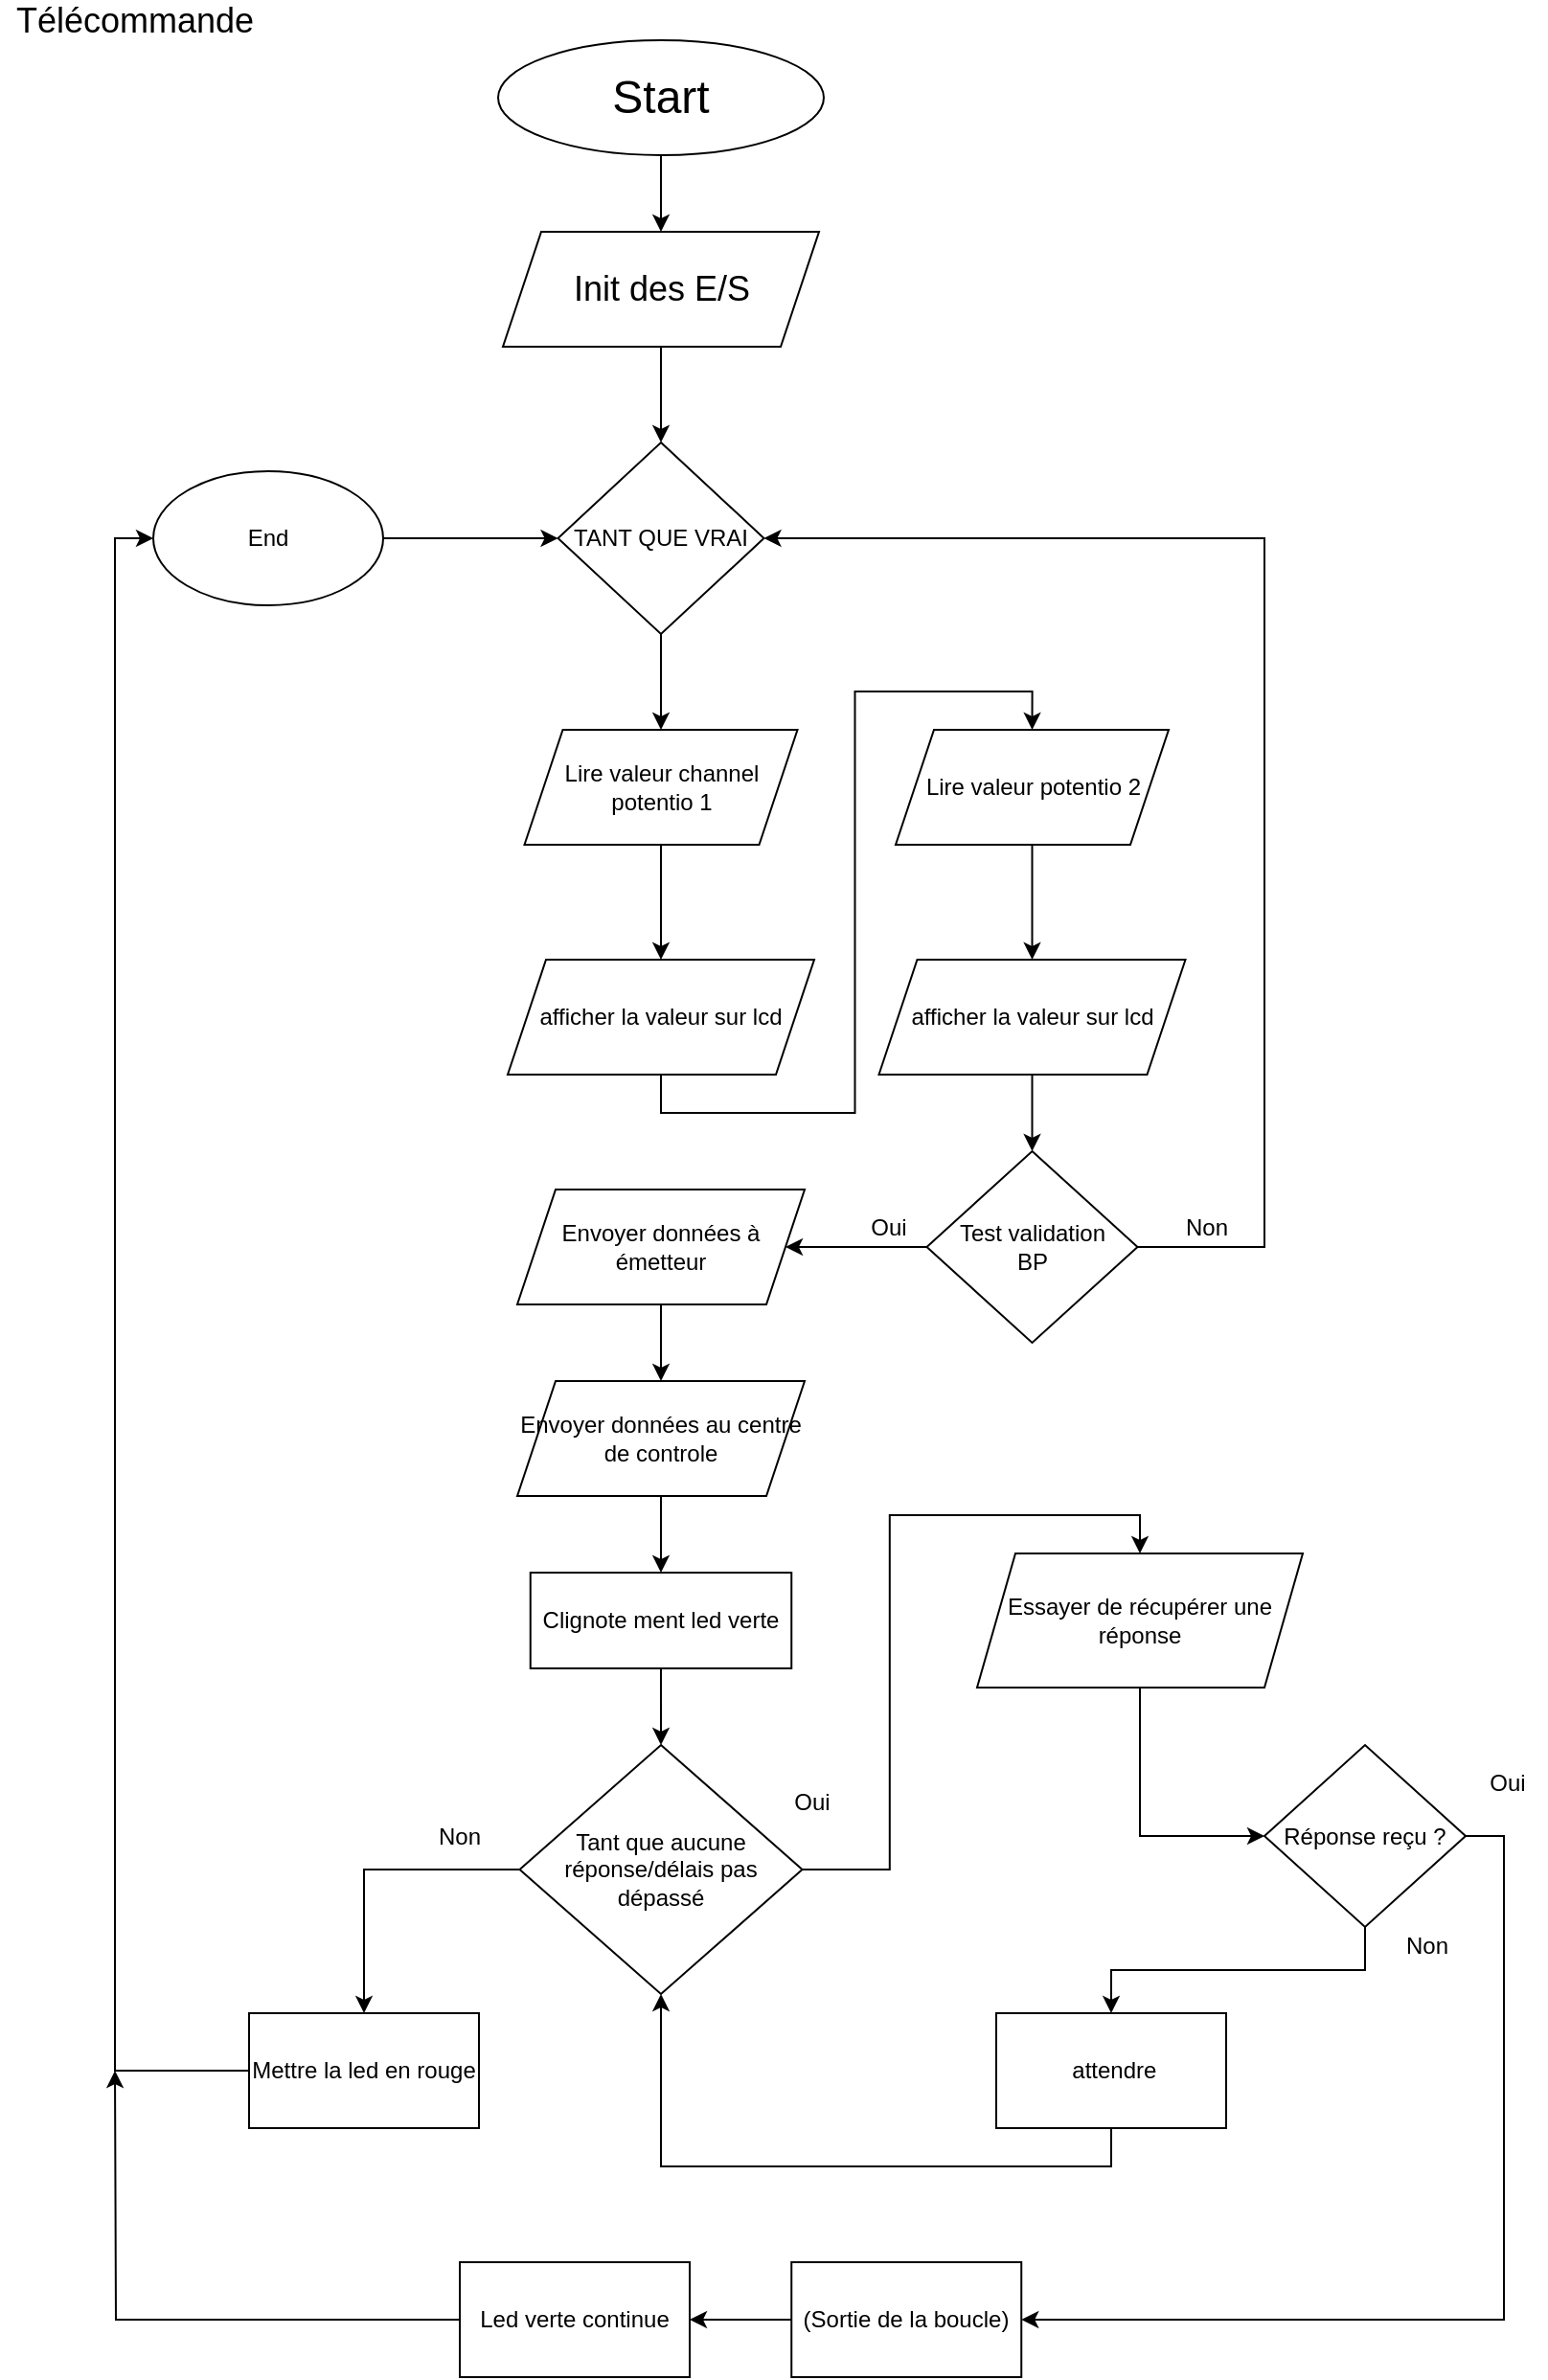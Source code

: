 <mxfile version="14.5.3" type="device" pages="2"><diagram id="C5RBs43oDa-KdzZeNtuy" name="télécomande"><mxGraphModel dx="985" dy="618" grid="1" gridSize="10" guides="1" tooltips="1" connect="1" arrows="1" fold="1" page="1" pageScale="1" pageWidth="827" pageHeight="1169" math="0" shadow="0"><root><mxCell id="WIyWlLk6GJQsqaUBKTNV-0"/><mxCell id="WIyWlLk6GJQsqaUBKTNV-1" parent="WIyWlLk6GJQsqaUBKTNV-0"/><mxCell id="4IV3vbWkHU9ZhSGZL4YV-0" style="edgeStyle=orthogonalEdgeStyle;rounded=0;orthogonalLoop=1;jettySize=auto;html=1;exitX=0.5;exitY=0;exitDx=0;exitDy=0;" edge="1" parent="WIyWlLk6GJQsqaUBKTNV-1"><mxGeometry relative="1" as="geometry"><mxPoint x="220" y="170" as="targetPoint"/><mxPoint x="220" y="170" as="sourcePoint"/></mxGeometry></mxCell><mxCell id="4IV3vbWkHU9ZhSGZL4YV-2" value="&lt;font style=&quot;font-size: 24px&quot;&gt;Start&lt;/font&gt;" style="ellipse;whiteSpace=wrap;html=1;" vertex="1" parent="WIyWlLk6GJQsqaUBKTNV-1"><mxGeometry x="280" y="30" width="170" height="60" as="geometry"/></mxCell><mxCell id="4IV3vbWkHU9ZhSGZL4YV-3" value="&lt;font style=&quot;font-size: 18px&quot;&gt;Télécommande&lt;/font&gt;" style="text;html=1;align=center;verticalAlign=middle;resizable=0;points=[];autosize=1;" vertex="1" parent="WIyWlLk6GJQsqaUBKTNV-1"><mxGeometry x="20" y="10" width="140" height="20" as="geometry"/></mxCell><mxCell id="4IV3vbWkHU9ZhSGZL4YV-4" value="" style="endArrow=classic;html=1;exitX=0.5;exitY=1;exitDx=0;exitDy=0;entryX=0.5;entryY=0;entryDx=0;entryDy=0;" edge="1" parent="WIyWlLk6GJQsqaUBKTNV-1" source="4IV3vbWkHU9ZhSGZL4YV-2" target="4IV3vbWkHU9ZhSGZL4YV-5"><mxGeometry width="50" height="50" relative="1" as="geometry"><mxPoint x="440" y="370" as="sourcePoint"/><mxPoint x="365" y="140" as="targetPoint"/></mxGeometry></mxCell><mxCell id="4IV3vbWkHU9ZhSGZL4YV-6" style="edgeStyle=orthogonalEdgeStyle;rounded=0;orthogonalLoop=1;jettySize=auto;html=1;exitX=0.5;exitY=1;exitDx=0;exitDy=0;entryX=0.5;entryY=0;entryDx=0;entryDy=0;" edge="1" parent="WIyWlLk6GJQsqaUBKTNV-1" source="4IV3vbWkHU9ZhSGZL4YV-5" target="4IV3vbWkHU9ZhSGZL4YV-7"><mxGeometry relative="1" as="geometry"><mxPoint x="363" y="280" as="targetPoint"/></mxGeometry></mxCell><mxCell id="4IV3vbWkHU9ZhSGZL4YV-5" value="&lt;font style=&quot;font-size: 18px&quot;&gt;Init des E/S&lt;/font&gt;" style="shape=parallelogram;perimeter=parallelogramPerimeter;whiteSpace=wrap;html=1;fixedSize=1;" vertex="1" parent="WIyWlLk6GJQsqaUBKTNV-1"><mxGeometry x="282.5" y="130" width="165" height="60" as="geometry"/></mxCell><mxCell id="4IV3vbWkHU9ZhSGZL4YV-11" style="edgeStyle=orthogonalEdgeStyle;rounded=0;orthogonalLoop=1;jettySize=auto;html=1;exitX=0.5;exitY=1;exitDx=0;exitDy=0;entryX=0.5;entryY=0;entryDx=0;entryDy=0;" edge="1" parent="WIyWlLk6GJQsqaUBKTNV-1" source="4IV3vbWkHU9ZhSGZL4YV-7" target="4IV3vbWkHU9ZhSGZL4YV-10"><mxGeometry relative="1" as="geometry"/></mxCell><mxCell id="4IV3vbWkHU9ZhSGZL4YV-7" value="TANT QUE VRAI" style="rhombus;whiteSpace=wrap;html=1;" vertex="1" parent="WIyWlLk6GJQsqaUBKTNV-1"><mxGeometry x="311.25" y="240" width="107.5" height="100" as="geometry"/></mxCell><mxCell id="4IV3vbWkHU9ZhSGZL4YV-10" value="Lire valeur channel potentio 1" style="shape=parallelogram;perimeter=parallelogramPerimeter;whiteSpace=wrap;html=1;fixedSize=1;" vertex="1" parent="WIyWlLk6GJQsqaUBKTNV-1"><mxGeometry x="293.75" y="390" width="142.5" height="60" as="geometry"/></mxCell><mxCell id="4IV3vbWkHU9ZhSGZL4YV-13" value="afficher la valeur sur lcd" style="shape=parallelogram;perimeter=parallelogramPerimeter;whiteSpace=wrap;html=1;fixedSize=1;" vertex="1" parent="WIyWlLk6GJQsqaUBKTNV-1"><mxGeometry x="285" y="510" width="160" height="60" as="geometry"/></mxCell><mxCell id="4IV3vbWkHU9ZhSGZL4YV-14" value="" style="endArrow=classic;html=1;exitX=0.5;exitY=1;exitDx=0;exitDy=0;entryX=0.5;entryY=0;entryDx=0;entryDy=0;" edge="1" parent="WIyWlLk6GJQsqaUBKTNV-1" source="4IV3vbWkHU9ZhSGZL4YV-10" target="4IV3vbWkHU9ZhSGZL4YV-13"><mxGeometry width="50" height="50" relative="1" as="geometry"><mxPoint x="440" y="370" as="sourcePoint"/><mxPoint x="490" y="320" as="targetPoint"/></mxGeometry></mxCell><mxCell id="4IV3vbWkHU9ZhSGZL4YV-15" style="edgeStyle=orthogonalEdgeStyle;rounded=0;orthogonalLoop=1;jettySize=auto;html=1;exitX=0.5;exitY=1;exitDx=0;exitDy=0;entryX=0.5;entryY=0;entryDx=0;entryDy=0;" edge="1" parent="WIyWlLk6GJQsqaUBKTNV-1" target="4IV3vbWkHU9ZhSGZL4YV-16" source="4IV3vbWkHU9ZhSGZL4YV-13"><mxGeometry relative="1" as="geometry"><mxPoint x="375" y="350" as="sourcePoint"/></mxGeometry></mxCell><mxCell id="4IV3vbWkHU9ZhSGZL4YV-16" value="Lire valeur potentio 2" style="shape=parallelogram;perimeter=parallelogramPerimeter;whiteSpace=wrap;html=1;fixedSize=1;" vertex="1" parent="WIyWlLk6GJQsqaUBKTNV-1"><mxGeometry x="487.5" y="390" width="142.5" height="60" as="geometry"/></mxCell><mxCell id="4IV3vbWkHU9ZhSGZL4YV-17" value="afficher la valeur sur lcd" style="shape=parallelogram;perimeter=parallelogramPerimeter;whiteSpace=wrap;html=1;fixedSize=1;" vertex="1" parent="WIyWlLk6GJQsqaUBKTNV-1"><mxGeometry x="478.75" y="510" width="160" height="60" as="geometry"/></mxCell><mxCell id="4IV3vbWkHU9ZhSGZL4YV-18" value="" style="endArrow=classic;html=1;exitX=0.5;exitY=1;exitDx=0;exitDy=0;entryX=0.5;entryY=0;entryDx=0;entryDy=0;" edge="1" parent="WIyWlLk6GJQsqaUBKTNV-1" source="4IV3vbWkHU9ZhSGZL4YV-16" target="4IV3vbWkHU9ZhSGZL4YV-17"><mxGeometry width="50" height="50" relative="1" as="geometry"><mxPoint x="450" y="380" as="sourcePoint"/><mxPoint x="500" y="330" as="targetPoint"/></mxGeometry></mxCell><mxCell id="4IV3vbWkHU9ZhSGZL4YV-21" style="edgeStyle=orthogonalEdgeStyle;rounded=0;orthogonalLoop=1;jettySize=auto;html=1;exitX=1;exitY=0.5;exitDx=0;exitDy=0;entryX=1;entryY=0.5;entryDx=0;entryDy=0;" edge="1" parent="WIyWlLk6GJQsqaUBKTNV-1" source="4IV3vbWkHU9ZhSGZL4YV-19" target="4IV3vbWkHU9ZhSGZL4YV-7"><mxGeometry relative="1" as="geometry"><Array as="points"><mxPoint x="680" y="660"/><mxPoint x="680" y="290"/></Array></mxGeometry></mxCell><mxCell id="4IV3vbWkHU9ZhSGZL4YV-24" style="edgeStyle=orthogonalEdgeStyle;rounded=0;orthogonalLoop=1;jettySize=auto;html=1;exitX=0;exitY=0.5;exitDx=0;exitDy=0;entryX=1;entryY=0.5;entryDx=0;entryDy=0;" edge="1" parent="WIyWlLk6GJQsqaUBKTNV-1" source="4IV3vbWkHU9ZhSGZL4YV-19" target="4IV3vbWkHU9ZhSGZL4YV-23"><mxGeometry relative="1" as="geometry"/></mxCell><mxCell id="4IV3vbWkHU9ZhSGZL4YV-19" value="&lt;div&gt;Test validation &lt;br&gt;&lt;/div&gt;&lt;div&gt;BP&lt;/div&gt;" style="rhombus;whiteSpace=wrap;html=1;" vertex="1" parent="WIyWlLk6GJQsqaUBKTNV-1"><mxGeometry x="503.75" y="610" width="110" height="100" as="geometry"/></mxCell><mxCell id="4IV3vbWkHU9ZhSGZL4YV-20" value="" style="endArrow=classic;html=1;exitX=0.5;exitY=1;exitDx=0;exitDy=0;entryX=0.5;entryY=0;entryDx=0;entryDy=0;" edge="1" parent="WIyWlLk6GJQsqaUBKTNV-1" source="4IV3vbWkHU9ZhSGZL4YV-17" target="4IV3vbWkHU9ZhSGZL4YV-19"><mxGeometry width="50" height="50" relative="1" as="geometry"><mxPoint x="440" y="580" as="sourcePoint"/><mxPoint x="490" y="530" as="targetPoint"/></mxGeometry></mxCell><mxCell id="4IV3vbWkHU9ZhSGZL4YV-22" value="Non" style="text;html=1;strokeColor=none;fillColor=none;align=center;verticalAlign=middle;whiteSpace=wrap;rounded=0;" vertex="1" parent="WIyWlLk6GJQsqaUBKTNV-1"><mxGeometry x="630" y="640" width="40" height="20" as="geometry"/></mxCell><mxCell id="4IV3vbWkHU9ZhSGZL4YV-32" style="edgeStyle=orthogonalEdgeStyle;rounded=0;orthogonalLoop=1;jettySize=auto;html=1;exitX=0.5;exitY=1;exitDx=0;exitDy=0;entryX=0.5;entryY=0;entryDx=0;entryDy=0;" edge="1" parent="WIyWlLk6GJQsqaUBKTNV-1" source="4IV3vbWkHU9ZhSGZL4YV-23" target="4IV3vbWkHU9ZhSGZL4YV-26"><mxGeometry relative="1" as="geometry"/></mxCell><mxCell id="4IV3vbWkHU9ZhSGZL4YV-23" value="&lt;div&gt;Envoyer données à&lt;/div&gt;&lt;div&gt;émetteur &lt;br&gt;&lt;/div&gt;" style="shape=parallelogram;perimeter=parallelogramPerimeter;whiteSpace=wrap;html=1;fixedSize=1;" vertex="1" parent="WIyWlLk6GJQsqaUBKTNV-1"><mxGeometry x="290" y="630" width="150" height="60" as="geometry"/></mxCell><mxCell id="4IV3vbWkHU9ZhSGZL4YV-25" value="Oui" style="text;html=1;strokeColor=none;fillColor=none;align=center;verticalAlign=middle;whiteSpace=wrap;rounded=0;" vertex="1" parent="WIyWlLk6GJQsqaUBKTNV-1"><mxGeometry x="463.75" y="640" width="40" height="20" as="geometry"/></mxCell><mxCell id="4IV3vbWkHU9ZhSGZL4YV-33" style="edgeStyle=orthogonalEdgeStyle;rounded=0;orthogonalLoop=1;jettySize=auto;html=1;exitX=0.5;exitY=1;exitDx=0;exitDy=0;entryX=0.5;entryY=0;entryDx=0;entryDy=0;" edge="1" parent="WIyWlLk6GJQsqaUBKTNV-1" source="4IV3vbWkHU9ZhSGZL4YV-26" target="4IV3vbWkHU9ZhSGZL4YV-29"><mxGeometry relative="1" as="geometry"/></mxCell><mxCell id="4IV3vbWkHU9ZhSGZL4YV-26" value="Envoyer données au centre de controle" style="shape=parallelogram;perimeter=parallelogramPerimeter;whiteSpace=wrap;html=1;fixedSize=1;" vertex="1" parent="WIyWlLk6GJQsqaUBKTNV-1"><mxGeometry x="290" y="730" width="150" height="60" as="geometry"/></mxCell><mxCell id="4IV3vbWkHU9ZhSGZL4YV-47" style="edgeStyle=orthogonalEdgeStyle;rounded=0;orthogonalLoop=1;jettySize=auto;html=1;exitX=1;exitY=0.5;exitDx=0;exitDy=0;entryX=0.5;entryY=0;entryDx=0;entryDy=0;" edge="1" parent="WIyWlLk6GJQsqaUBKTNV-1" source="4IV3vbWkHU9ZhSGZL4YV-28" target="4IV3vbWkHU9ZhSGZL4YV-44"><mxGeometry relative="1" as="geometry"/></mxCell><mxCell id="4IV3vbWkHU9ZhSGZL4YV-60" style="edgeStyle=orthogonalEdgeStyle;rounded=0;orthogonalLoop=1;jettySize=auto;html=1;exitX=0;exitY=0.5;exitDx=0;exitDy=0;entryX=0.5;entryY=0;entryDx=0;entryDy=0;" edge="1" parent="WIyWlLk6GJQsqaUBKTNV-1" source="4IV3vbWkHU9ZhSGZL4YV-28" target="4IV3vbWkHU9ZhSGZL4YV-59"><mxGeometry relative="1" as="geometry"/></mxCell><mxCell id="4IV3vbWkHU9ZhSGZL4YV-28" value="Tant que aucune réponse/délais pas dépassé" style="rhombus;whiteSpace=wrap;html=1;" vertex="1" parent="WIyWlLk6GJQsqaUBKTNV-1"><mxGeometry x="291.25" y="920" width="147.51" height="130" as="geometry"/></mxCell><mxCell id="4IV3vbWkHU9ZhSGZL4YV-34" style="edgeStyle=orthogonalEdgeStyle;rounded=0;orthogonalLoop=1;jettySize=auto;html=1;exitX=0.5;exitY=1;exitDx=0;exitDy=0;entryX=0.5;entryY=0;entryDx=0;entryDy=0;" edge="1" parent="WIyWlLk6GJQsqaUBKTNV-1" source="4IV3vbWkHU9ZhSGZL4YV-29" target="4IV3vbWkHU9ZhSGZL4YV-28"><mxGeometry relative="1" as="geometry"/></mxCell><mxCell id="4IV3vbWkHU9ZhSGZL4YV-29" value="Clignote ment led verte" style="rounded=0;whiteSpace=wrap;html=1;" vertex="1" parent="WIyWlLk6GJQsqaUBKTNV-1"><mxGeometry x="296.87" y="830" width="136.25" height="50" as="geometry"/></mxCell><mxCell id="4IV3vbWkHU9ZhSGZL4YV-50" style="edgeStyle=orthogonalEdgeStyle;rounded=0;orthogonalLoop=1;jettySize=auto;html=1;exitX=0.5;exitY=1;exitDx=0;exitDy=0;entryX=0.5;entryY=1;entryDx=0;entryDy=0;" edge="1" parent="WIyWlLk6GJQsqaUBKTNV-1" source="4IV3vbWkHU9ZhSGZL4YV-38" target="4IV3vbWkHU9ZhSGZL4YV-28"><mxGeometry relative="1" as="geometry"/></mxCell><mxCell id="4IV3vbWkHU9ZhSGZL4YV-38" value="&amp;nbsp;attendre " style="rounded=0;whiteSpace=wrap;html=1;" vertex="1" parent="WIyWlLk6GJQsqaUBKTNV-1"><mxGeometry x="540" y="1060" width="120" height="60" as="geometry"/></mxCell><mxCell id="4IV3vbWkHU9ZhSGZL4YV-42" value="Oui" style="text;html=1;strokeColor=none;fillColor=none;align=center;verticalAlign=middle;whiteSpace=wrap;rounded=0;" vertex="1" parent="WIyWlLk6GJQsqaUBKTNV-1"><mxGeometry x="787" y="930" width="40" height="20" as="geometry"/></mxCell><mxCell id="4IV3vbWkHU9ZhSGZL4YV-48" style="edgeStyle=orthogonalEdgeStyle;rounded=0;orthogonalLoop=1;jettySize=auto;html=1;exitX=0.5;exitY=1;exitDx=0;exitDy=0;entryX=0.5;entryY=1;entryDx=0;entryDy=0;" edge="1" parent="WIyWlLk6GJQsqaUBKTNV-1" source="4IV3vbWkHU9ZhSGZL4YV-44" target="4IV3vbWkHU9ZhSGZL4YV-45"><mxGeometry relative="1" as="geometry"/></mxCell><mxCell id="4IV3vbWkHU9ZhSGZL4YV-44" value="Essayer de récupérer une réponse" style="shape=parallelogram;perimeter=parallelogramPerimeter;whiteSpace=wrap;html=1;fixedSize=1;" vertex="1" parent="WIyWlLk6GJQsqaUBKTNV-1"><mxGeometry x="530" y="820" width="170" height="70" as="geometry"/></mxCell><mxCell id="4IV3vbWkHU9ZhSGZL4YV-49" style="edgeStyle=orthogonalEdgeStyle;rounded=0;orthogonalLoop=1;jettySize=auto;html=1;exitX=1;exitY=0.5;exitDx=0;exitDy=0;entryX=0.5;entryY=0;entryDx=0;entryDy=0;" edge="1" parent="WIyWlLk6GJQsqaUBKTNV-1" source="4IV3vbWkHU9ZhSGZL4YV-45" target="4IV3vbWkHU9ZhSGZL4YV-38"><mxGeometry relative="1" as="geometry"/></mxCell><mxCell id="4IV3vbWkHU9ZhSGZL4YV-57" style="edgeStyle=orthogonalEdgeStyle;rounded=0;orthogonalLoop=1;jettySize=auto;html=1;exitX=0.5;exitY=0;exitDx=0;exitDy=0;entryX=1;entryY=0.5;entryDx=0;entryDy=0;" edge="1" parent="WIyWlLk6GJQsqaUBKTNV-1" source="4IV3vbWkHU9ZhSGZL4YV-45" target="4IV3vbWkHU9ZhSGZL4YV-53"><mxGeometry relative="1" as="geometry"/></mxCell><mxCell id="4IV3vbWkHU9ZhSGZL4YV-45" value="&lt;div&gt;Réponse reçu ?&lt;/div&gt;" style="rhombus;whiteSpace=wrap;html=1;direction=south;" vertex="1" parent="WIyWlLk6GJQsqaUBKTNV-1"><mxGeometry x="680" y="920" width="105" height="95" as="geometry"/></mxCell><mxCell id="4IV3vbWkHU9ZhSGZL4YV-51" value="Non" style="text;html=1;strokeColor=none;fillColor=none;align=center;verticalAlign=middle;whiteSpace=wrap;rounded=0;" vertex="1" parent="WIyWlLk6GJQsqaUBKTNV-1"><mxGeometry x="745" y="1015" width="40" height="20" as="geometry"/></mxCell><mxCell id="4IV3vbWkHU9ZhSGZL4YV-66" style="edgeStyle=orthogonalEdgeStyle;rounded=0;orthogonalLoop=1;jettySize=auto;html=1;exitX=0;exitY=0.5;exitDx=0;exitDy=0;entryX=1;entryY=0.5;entryDx=0;entryDy=0;" edge="1" parent="WIyWlLk6GJQsqaUBKTNV-1" source="4IV3vbWkHU9ZhSGZL4YV-53" target="4IV3vbWkHU9ZhSGZL4YV-65"><mxGeometry relative="1" as="geometry"/></mxCell><mxCell id="4IV3vbWkHU9ZhSGZL4YV-53" value="(Sortie de la boucle)" style="rounded=0;whiteSpace=wrap;html=1;" vertex="1" parent="WIyWlLk6GJQsqaUBKTNV-1"><mxGeometry x="433.12" y="1190" width="120" height="60" as="geometry"/></mxCell><mxCell id="4IV3vbWkHU9ZhSGZL4YV-54" value="Oui" style="text;html=1;strokeColor=none;fillColor=none;align=center;verticalAlign=middle;whiteSpace=wrap;rounded=0;" vertex="1" parent="WIyWlLk6GJQsqaUBKTNV-1"><mxGeometry x="424" y="940" width="40" height="20" as="geometry"/></mxCell><mxCell id="4IV3vbWkHU9ZhSGZL4YV-55" value="Non" style="text;html=1;strokeColor=none;fillColor=none;align=center;verticalAlign=middle;whiteSpace=wrap;rounded=0;" vertex="1" parent="WIyWlLk6GJQsqaUBKTNV-1"><mxGeometry x="240" y="957.5" width="40" height="20" as="geometry"/></mxCell><mxCell id="4IV3vbWkHU9ZhSGZL4YV-69" style="edgeStyle=orthogonalEdgeStyle;rounded=0;orthogonalLoop=1;jettySize=auto;html=1;exitX=0;exitY=0.5;exitDx=0;exitDy=0;entryX=0;entryY=0.5;entryDx=0;entryDy=0;" edge="1" parent="WIyWlLk6GJQsqaUBKTNV-1" source="4IV3vbWkHU9ZhSGZL4YV-59" target="4IV3vbWkHU9ZhSGZL4YV-68"><mxGeometry relative="1" as="geometry"/></mxCell><mxCell id="4IV3vbWkHU9ZhSGZL4YV-59" value="&lt;div&gt;Mettre la led en rouge&lt;br&gt;&lt;/div&gt;" style="rounded=0;whiteSpace=wrap;html=1;" vertex="1" parent="WIyWlLk6GJQsqaUBKTNV-1"><mxGeometry x="150" y="1060" width="120" height="60" as="geometry"/></mxCell><mxCell id="4IV3vbWkHU9ZhSGZL4YV-67" style="edgeStyle=orthogonalEdgeStyle;rounded=0;orthogonalLoop=1;jettySize=auto;html=1;" edge="1" parent="WIyWlLk6GJQsqaUBKTNV-1" source="4IV3vbWkHU9ZhSGZL4YV-65"><mxGeometry relative="1" as="geometry"><mxPoint x="80" y="1090" as="targetPoint"/></mxGeometry></mxCell><mxCell id="4IV3vbWkHU9ZhSGZL4YV-65" value="Led verte continue" style="rounded=0;whiteSpace=wrap;html=1;" vertex="1" parent="WIyWlLk6GJQsqaUBKTNV-1"><mxGeometry x="260" y="1190" width="120" height="60" as="geometry"/></mxCell><mxCell id="4IV3vbWkHU9ZhSGZL4YV-70" style="edgeStyle=orthogonalEdgeStyle;rounded=0;orthogonalLoop=1;jettySize=auto;html=1;exitX=1;exitY=0.5;exitDx=0;exitDy=0;entryX=0;entryY=0.5;entryDx=0;entryDy=0;" edge="1" parent="WIyWlLk6GJQsqaUBKTNV-1" source="4IV3vbWkHU9ZhSGZL4YV-68" target="4IV3vbWkHU9ZhSGZL4YV-7"><mxGeometry relative="1" as="geometry"/></mxCell><mxCell id="4IV3vbWkHU9ZhSGZL4YV-68" value="End" style="ellipse;whiteSpace=wrap;html=1;" vertex="1" parent="WIyWlLk6GJQsqaUBKTNV-1"><mxGeometry x="100" y="255" width="120" height="70" as="geometry"/></mxCell></root></mxGraphModel></diagram><diagram id="KVnymbMZ1GdJ32fDCsVn" name="Raspberry Pi"><mxGraphModel dx="1182" dy="742" grid="1" gridSize="10" guides="1" tooltips="1" connect="1" arrows="1" fold="1" page="1" pageScale="1" pageWidth="827" pageHeight="1169" math="0" shadow="0"><root><mxCell id="4mXYXG06LtxiiFibOjyV-0"/><mxCell id="4mXYXG06LtxiiFibOjyV-1" parent="4mXYXG06LtxiiFibOjyV-0"/><mxCell id="x2SfvGCYyxj3I73eJbns-2" style="edgeStyle=orthogonalEdgeStyle;rounded=0;orthogonalLoop=1;jettySize=auto;html=1;entryX=0.5;entryY=0;entryDx=0;entryDy=0;" edge="1" parent="4mXYXG06LtxiiFibOjyV-1" source="4mXYXG06LtxiiFibOjyV-2" target="x2SfvGCYyxj3I73eJbns-1"><mxGeometry relative="1" as="geometry"/></mxCell><mxCell id="4mXYXG06LtxiiFibOjyV-2" value="Start" style="ellipse;whiteSpace=wrap;html=1;" vertex="1" parent="4mXYXG06LtxiiFibOjyV-1"><mxGeometry x="380" y="90" width="120" height="80" as="geometry"/></mxCell><mxCell id="x2SfvGCYyxj3I73eJbns-18" style="edgeStyle=orthogonalEdgeStyle;rounded=0;orthogonalLoop=1;jettySize=auto;html=1;" edge="1" parent="4mXYXG06LtxiiFibOjyV-1" source="4mXYXG06LtxiiFibOjyV-3" target="x2SfvGCYyxj3I73eJbns-0"><mxGeometry relative="1" as="geometry"/></mxCell><mxCell id="4mXYXG06LtxiiFibOjyV-3" value="End" style="ellipse;whiteSpace=wrap;html=1;" vertex="1" parent="4mXYXG06LtxiiFibOjyV-1"><mxGeometry x="162.5" y="280" width="120" height="80" as="geometry"/></mxCell><mxCell id="x2SfvGCYyxj3I73eJbns-4" style="edgeStyle=orthogonalEdgeStyle;rounded=0;orthogonalLoop=1;jettySize=auto;html=1;exitX=0.5;exitY=1;exitDx=0;exitDy=0;entryX=0.5;entryY=0;entryDx=0;entryDy=0;" edge="1" parent="4mXYXG06LtxiiFibOjyV-1" source="x2SfvGCYyxj3I73eJbns-0" target="x2SfvGCYyxj3I73eJbns-5"><mxGeometry relative="1" as="geometry"><mxPoint x="440" y="430" as="targetPoint"/></mxGeometry></mxCell><mxCell id="x2SfvGCYyxj3I73eJbns-0" value="Tant que Vrai" style="rhombus;whiteSpace=wrap;html=1;" vertex="1" parent="4mXYXG06LtxiiFibOjyV-1"><mxGeometry x="390" y="280" width="100" height="80" as="geometry"/></mxCell><mxCell id="x2SfvGCYyxj3I73eJbns-3" style="edgeStyle=orthogonalEdgeStyle;rounded=0;orthogonalLoop=1;jettySize=auto;html=1;exitX=0.5;exitY=1;exitDx=0;exitDy=0;entryX=0.5;entryY=0;entryDx=0;entryDy=0;" edge="1" parent="4mXYXG06LtxiiFibOjyV-1" source="x2SfvGCYyxj3I73eJbns-1" target="x2SfvGCYyxj3I73eJbns-0"><mxGeometry relative="1" as="geometry"/></mxCell><mxCell id="x2SfvGCYyxj3I73eJbns-1" value="Init E/S" style="shape=parallelogram;perimeter=parallelogramPerimeter;whiteSpace=wrap;html=1;fixedSize=1;" vertex="1" parent="4mXYXG06LtxiiFibOjyV-1"><mxGeometry x="365" y="200" width="150" height="60" as="geometry"/></mxCell><mxCell id="x2SfvGCYyxj3I73eJbns-8" style="edgeStyle=orthogonalEdgeStyle;rounded=0;orthogonalLoop=1;jettySize=auto;html=1;entryX=0.5;entryY=0;entryDx=0;entryDy=0;" edge="1" parent="4mXYXG06LtxiiFibOjyV-1" source="x2SfvGCYyxj3I73eJbns-5" target="x2SfvGCYyxj3I73eJbns-7"><mxGeometry relative="1" as="geometry"/></mxCell><mxCell id="x2SfvGCYyxj3I73eJbns-5" value="Recevoir donnés du capteur" style="shape=parallelogram;perimeter=parallelogramPerimeter;whiteSpace=wrap;html=1;fixedSize=1;" vertex="1" parent="4mXYXG06LtxiiFibOjyV-1"><mxGeometry x="365" y="420" width="150" height="60" as="geometry"/></mxCell><mxCell id="x2SfvGCYyxj3I73eJbns-11" style="edgeStyle=orthogonalEdgeStyle;rounded=0;orthogonalLoop=1;jettySize=auto;html=1;entryX=0.5;entryY=0;entryDx=0;entryDy=0;" edge="1" parent="4mXYXG06LtxiiFibOjyV-1" source="x2SfvGCYyxj3I73eJbns-7" target="x2SfvGCYyxj3I73eJbns-9"><mxGeometry relative="1" as="geometry"/></mxCell><mxCell id="x2SfvGCYyxj3I73eJbns-7" value="Traduire la requette en DMX " style="rounded=0;whiteSpace=wrap;html=1;" vertex="1" parent="4mXYXG06LtxiiFibOjyV-1"><mxGeometry x="380" y="520" width="120" height="60" as="geometry"/></mxCell><mxCell id="x2SfvGCYyxj3I73eJbns-14" style="edgeStyle=orthogonalEdgeStyle;rounded=0;orthogonalLoop=1;jettySize=auto;html=1;entryX=1;entryY=0.5;entryDx=0;entryDy=0;" edge="1" parent="4mXYXG06LtxiiFibOjyV-1" source="x2SfvGCYyxj3I73eJbns-9" target="x2SfvGCYyxj3I73eJbns-12"><mxGeometry relative="1" as="geometry"/></mxCell><mxCell id="x2SfvGCYyxj3I73eJbns-9" value="Envoyer a la chaine DMX" style="shape=parallelogram;perimeter=parallelogramPerimeter;whiteSpace=wrap;html=1;fixedSize=1;direction=east;" vertex="1" parent="4mXYXG06LtxiiFibOjyV-1"><mxGeometry x="375" y="630" width="130" height="60" as="geometry"/></mxCell><mxCell id="x2SfvGCYyxj3I73eJbns-15" style="edgeStyle=orthogonalEdgeStyle;rounded=0;orthogonalLoop=1;jettySize=auto;html=1;entryX=0.5;entryY=1;entryDx=0;entryDy=0;" edge="1" parent="4mXYXG06LtxiiFibOjyV-1" source="x2SfvGCYyxj3I73eJbns-12" target="4mXYXG06LtxiiFibOjyV-3"><mxGeometry relative="1" as="geometry"/></mxCell><mxCell id="x2SfvGCYyxj3I73eJbns-12" value="&lt;div&gt;Envoyer un ACK&lt;/div&gt;&lt;div&gt;à la télécommande&lt;br&gt;&lt;/div&gt;" style="shape=parallelogram;perimeter=parallelogramPerimeter;whiteSpace=wrap;html=1;fixedSize=1;" vertex="1" parent="4mXYXG06LtxiiFibOjyV-1"><mxGeometry x="155" y="630" width="135" height="60" as="geometry"/></mxCell></root></mxGraphModel></diagram></mxfile>